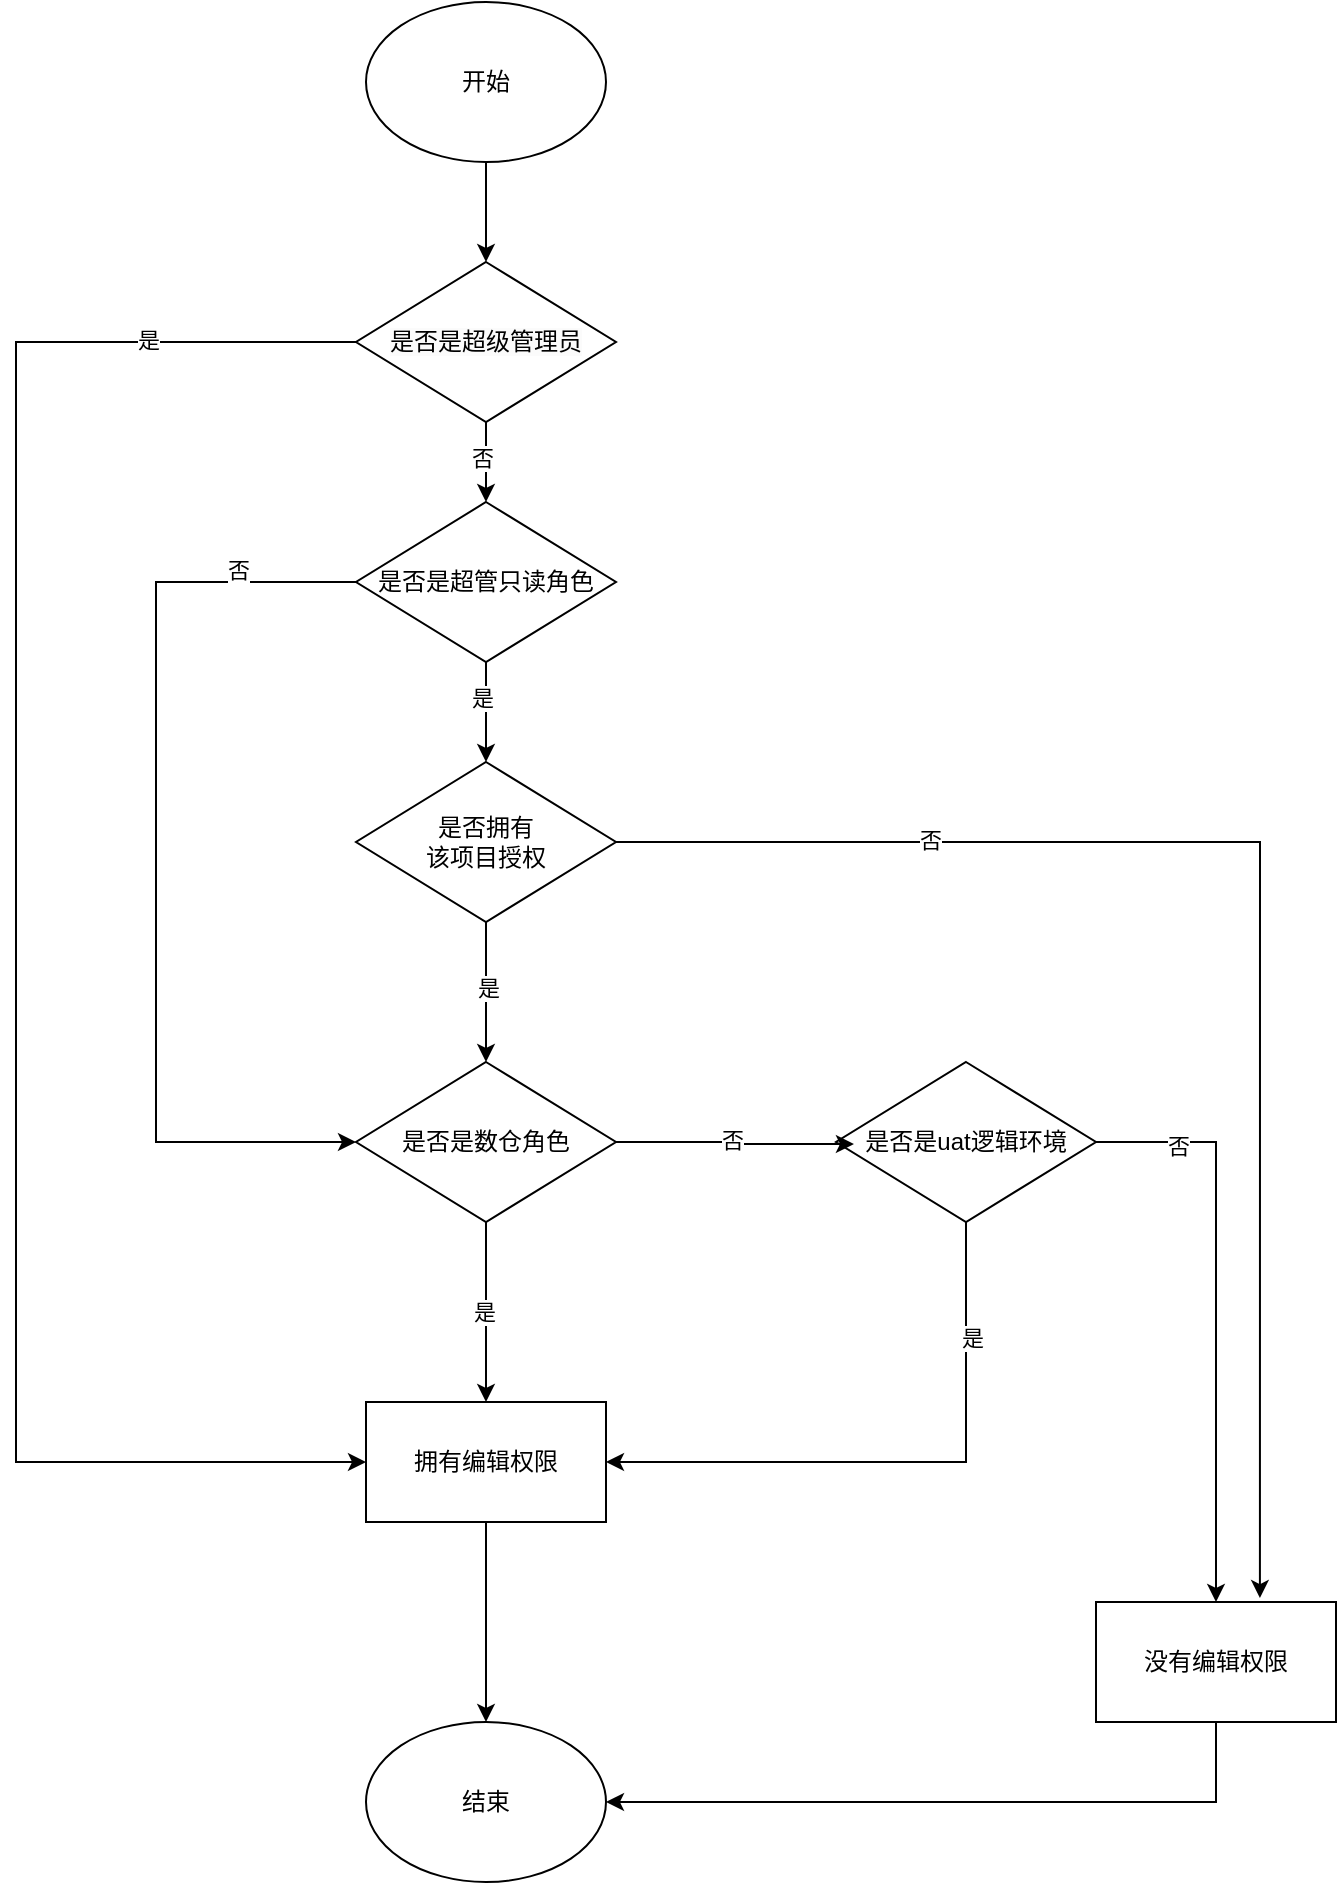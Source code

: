 <mxfile version="24.5.3" type="github">
  <diagram name="第 1 页" id="QhjmsHd4cFKBtVcFpPf3">
    <mxGraphModel dx="1420" dy="724" grid="1" gridSize="10" guides="1" tooltips="1" connect="1" arrows="1" fold="1" page="1" pageScale="1" pageWidth="827" pageHeight="1169" math="0" shadow="0">
      <root>
        <mxCell id="0" />
        <mxCell id="1" parent="0" />
        <mxCell id="3rRtZios1IY7zG07xDWW-22" style="edgeStyle=orthogonalEdgeStyle;rounded=0;orthogonalLoop=1;jettySize=auto;html=1;exitX=0.5;exitY=1;exitDx=0;exitDy=0;entryX=0.5;entryY=0;entryDx=0;entryDy=0;" edge="1" parent="1" source="3rRtZios1IY7zG07xDWW-1" target="3rRtZios1IY7zG07xDWW-13">
          <mxGeometry relative="1" as="geometry" />
        </mxCell>
        <mxCell id="3rRtZios1IY7zG07xDWW-1" value="开始" style="ellipse;whiteSpace=wrap;html=1;" vertex="1" parent="1">
          <mxGeometry x="335" y="30" width="120" height="80" as="geometry" />
        </mxCell>
        <mxCell id="3rRtZios1IY7zG07xDWW-25" style="edgeStyle=orthogonalEdgeStyle;rounded=0;orthogonalLoop=1;jettySize=auto;html=1;exitX=0.5;exitY=1;exitDx=0;exitDy=0;entryX=0.5;entryY=0;entryDx=0;entryDy=0;" edge="1" parent="1" source="3rRtZios1IY7zG07xDWW-13" target="3rRtZios1IY7zG07xDWW-15">
          <mxGeometry relative="1" as="geometry" />
        </mxCell>
        <mxCell id="3rRtZios1IY7zG07xDWW-26" value="否" style="edgeLabel;html=1;align=center;verticalAlign=middle;resizable=0;points=[];" vertex="1" connectable="0" parent="3rRtZios1IY7zG07xDWW-25">
          <mxGeometry x="-0.1" y="-2" relative="1" as="geometry">
            <mxPoint as="offset" />
          </mxGeometry>
        </mxCell>
        <mxCell id="3rRtZios1IY7zG07xDWW-45" style="edgeStyle=orthogonalEdgeStyle;rounded=0;orthogonalLoop=1;jettySize=auto;html=1;exitX=0;exitY=0.5;exitDx=0;exitDy=0;entryX=0;entryY=0.5;entryDx=0;entryDy=0;" edge="1" parent="1" source="3rRtZios1IY7zG07xDWW-13" target="3rRtZios1IY7zG07xDWW-21">
          <mxGeometry relative="1" as="geometry">
            <Array as="points">
              <mxPoint x="160" y="200" />
              <mxPoint x="160" y="760" />
            </Array>
          </mxGeometry>
        </mxCell>
        <mxCell id="3rRtZios1IY7zG07xDWW-46" value="是" style="edgeLabel;html=1;align=center;verticalAlign=middle;resizable=0;points=[];" vertex="1" connectable="0" parent="3rRtZios1IY7zG07xDWW-45">
          <mxGeometry x="-0.77" y="-1" relative="1" as="geometry">
            <mxPoint as="offset" />
          </mxGeometry>
        </mxCell>
        <mxCell id="3rRtZios1IY7zG07xDWW-13" value="&lt;span style=&quot;color: rgb(0, 0, 0); font-family: Helvetica; font-size: 12px; font-style: normal; font-variant-ligatures: normal; font-variant-caps: normal; font-weight: 400; letter-spacing: normal; orphans: 2; text-align: center; text-indent: 0px; text-transform: none; widows: 2; word-spacing: 0px; -webkit-text-stroke-width: 0px; white-space: normal; background-color: rgb(251, 251, 251); text-decoration-thickness: initial; text-decoration-style: initial; text-decoration-color: initial; display: inline !important; float: none;&quot;&gt;是否是超级管理员&lt;/span&gt;" style="rhombus;whiteSpace=wrap;html=1;" vertex="1" parent="1">
          <mxGeometry x="330" y="160" width="130" height="80" as="geometry" />
        </mxCell>
        <mxCell id="3rRtZios1IY7zG07xDWW-27" style="edgeStyle=orthogonalEdgeStyle;rounded=0;orthogonalLoop=1;jettySize=auto;html=1;exitX=0.5;exitY=1;exitDx=0;exitDy=0;entryX=0.5;entryY=0;entryDx=0;entryDy=0;" edge="1" parent="1" source="3rRtZios1IY7zG07xDWW-15" target="3rRtZios1IY7zG07xDWW-16">
          <mxGeometry relative="1" as="geometry" />
        </mxCell>
        <mxCell id="3rRtZios1IY7zG07xDWW-51" value="是" style="edgeLabel;html=1;align=center;verticalAlign=middle;resizable=0;points=[];" vertex="1" connectable="0" parent="3rRtZios1IY7zG07xDWW-27">
          <mxGeometry x="-0.28" y="-2" relative="1" as="geometry">
            <mxPoint as="offset" />
          </mxGeometry>
        </mxCell>
        <mxCell id="3rRtZios1IY7zG07xDWW-52" style="edgeStyle=orthogonalEdgeStyle;rounded=0;orthogonalLoop=1;jettySize=auto;html=1;exitX=0;exitY=0.5;exitDx=0;exitDy=0;entryX=0;entryY=0.5;entryDx=0;entryDy=0;" edge="1" parent="1" source="3rRtZios1IY7zG07xDWW-15" target="3rRtZios1IY7zG07xDWW-17">
          <mxGeometry relative="1" as="geometry">
            <Array as="points">
              <mxPoint x="230" y="320" />
              <mxPoint x="230" y="600" />
            </Array>
          </mxGeometry>
        </mxCell>
        <mxCell id="3rRtZios1IY7zG07xDWW-53" value="否" style="edgeLabel;html=1;align=center;verticalAlign=middle;resizable=0;points=[];" vertex="1" connectable="0" parent="3rRtZios1IY7zG07xDWW-52">
          <mxGeometry x="-0.754" y="-6" relative="1" as="geometry">
            <mxPoint as="offset" />
          </mxGeometry>
        </mxCell>
        <mxCell id="3rRtZios1IY7zG07xDWW-15" value="是否是超管只读角色" style="rhombus;whiteSpace=wrap;html=1;" vertex="1" parent="1">
          <mxGeometry x="330" y="280" width="130" height="80" as="geometry" />
        </mxCell>
        <mxCell id="3rRtZios1IY7zG07xDWW-30" style="edgeStyle=orthogonalEdgeStyle;rounded=0;orthogonalLoop=1;jettySize=auto;html=1;exitX=0.5;exitY=1;exitDx=0;exitDy=0;entryX=0.5;entryY=0;entryDx=0;entryDy=0;" edge="1" parent="1" source="3rRtZios1IY7zG07xDWW-16" target="3rRtZios1IY7zG07xDWW-17">
          <mxGeometry relative="1" as="geometry" />
        </mxCell>
        <mxCell id="3rRtZios1IY7zG07xDWW-31" value="是" style="edgeLabel;html=1;align=center;verticalAlign=middle;resizable=0;points=[];" vertex="1" connectable="0" parent="3rRtZios1IY7zG07xDWW-30">
          <mxGeometry x="-0.057" y="1" relative="1" as="geometry">
            <mxPoint as="offset" />
          </mxGeometry>
        </mxCell>
        <mxCell id="3rRtZios1IY7zG07xDWW-16" value="是否拥有&lt;div&gt;该项目授权&lt;/div&gt;" style="rhombus;whiteSpace=wrap;html=1;" vertex="1" parent="1">
          <mxGeometry x="330" y="410" width="130" height="80" as="geometry" />
        </mxCell>
        <mxCell id="3rRtZios1IY7zG07xDWW-34" style="edgeStyle=orthogonalEdgeStyle;rounded=0;orthogonalLoop=1;jettySize=auto;html=1;exitX=0.5;exitY=1;exitDx=0;exitDy=0;entryX=0.5;entryY=0;entryDx=0;entryDy=0;" edge="1" parent="1" source="3rRtZios1IY7zG07xDWW-17" target="3rRtZios1IY7zG07xDWW-21">
          <mxGeometry relative="1" as="geometry" />
        </mxCell>
        <mxCell id="3rRtZios1IY7zG07xDWW-35" value="是" style="edgeLabel;html=1;align=center;verticalAlign=middle;resizable=0;points=[];" vertex="1" connectable="0" parent="3rRtZios1IY7zG07xDWW-34">
          <mxGeometry y="-1" relative="1" as="geometry">
            <mxPoint as="offset" />
          </mxGeometry>
        </mxCell>
        <mxCell id="3rRtZios1IY7zG07xDWW-17" value="是否是数仓角色" style="rhombus;whiteSpace=wrap;html=1;" vertex="1" parent="1">
          <mxGeometry x="330" y="560" width="130" height="80" as="geometry" />
        </mxCell>
        <mxCell id="3rRtZios1IY7zG07xDWW-38" style="edgeStyle=orthogonalEdgeStyle;rounded=0;orthogonalLoop=1;jettySize=auto;html=1;exitX=0.5;exitY=1;exitDx=0;exitDy=0;entryX=1;entryY=0.5;entryDx=0;entryDy=0;" edge="1" parent="1" source="3rRtZios1IY7zG07xDWW-18" target="3rRtZios1IY7zG07xDWW-21">
          <mxGeometry relative="1" as="geometry" />
        </mxCell>
        <mxCell id="3rRtZios1IY7zG07xDWW-39" value="是" style="edgeLabel;html=1;align=center;verticalAlign=middle;resizable=0;points=[];" vertex="1" connectable="0" parent="3rRtZios1IY7zG07xDWW-38">
          <mxGeometry x="-0.613" y="3" relative="1" as="geometry">
            <mxPoint as="offset" />
          </mxGeometry>
        </mxCell>
        <mxCell id="3rRtZios1IY7zG07xDWW-43" style="edgeStyle=orthogonalEdgeStyle;rounded=0;orthogonalLoop=1;jettySize=auto;html=1;exitX=1;exitY=0.5;exitDx=0;exitDy=0;entryX=0.5;entryY=0;entryDx=0;entryDy=0;" edge="1" parent="1" source="3rRtZios1IY7zG07xDWW-18" target="3rRtZios1IY7zG07xDWW-40">
          <mxGeometry relative="1" as="geometry" />
        </mxCell>
        <mxCell id="3rRtZios1IY7zG07xDWW-44" value="否" style="edgeLabel;html=1;align=center;verticalAlign=middle;resizable=0;points=[];" vertex="1" connectable="0" parent="3rRtZios1IY7zG07xDWW-43">
          <mxGeometry x="-0.717" y="-2" relative="1" as="geometry">
            <mxPoint as="offset" />
          </mxGeometry>
        </mxCell>
        <mxCell id="3rRtZios1IY7zG07xDWW-18" value="是否是uat逻辑环境" style="rhombus;whiteSpace=wrap;html=1;" vertex="1" parent="1">
          <mxGeometry x="570" y="560" width="130" height="80" as="geometry" />
        </mxCell>
        <mxCell id="3rRtZios1IY7zG07xDWW-55" style="edgeStyle=orthogonalEdgeStyle;rounded=0;orthogonalLoop=1;jettySize=auto;html=1;exitX=0.5;exitY=1;exitDx=0;exitDy=0;entryX=0.5;entryY=0;entryDx=0;entryDy=0;" edge="1" parent="1" source="3rRtZios1IY7zG07xDWW-21" target="3rRtZios1IY7zG07xDWW-54">
          <mxGeometry relative="1" as="geometry" />
        </mxCell>
        <mxCell id="3rRtZios1IY7zG07xDWW-21" value="拥有编辑权限" style="rounded=0;whiteSpace=wrap;html=1;" vertex="1" parent="1">
          <mxGeometry x="335" y="730" width="120" height="60" as="geometry" />
        </mxCell>
        <mxCell id="3rRtZios1IY7zG07xDWW-36" style="edgeStyle=orthogonalEdgeStyle;rounded=0;orthogonalLoop=1;jettySize=auto;html=1;exitX=1;exitY=0.5;exitDx=0;exitDy=0;entryX=0.069;entryY=0.513;entryDx=0;entryDy=0;entryPerimeter=0;" edge="1" parent="1" source="3rRtZios1IY7zG07xDWW-17" target="3rRtZios1IY7zG07xDWW-18">
          <mxGeometry relative="1" as="geometry" />
        </mxCell>
        <mxCell id="3rRtZios1IY7zG07xDWW-37" value="否" style="edgeLabel;html=1;align=center;verticalAlign=middle;resizable=0;points=[];" vertex="1" connectable="0" parent="3rRtZios1IY7zG07xDWW-36">
          <mxGeometry x="-0.02" y="2" relative="1" as="geometry">
            <mxPoint as="offset" />
          </mxGeometry>
        </mxCell>
        <mxCell id="3rRtZios1IY7zG07xDWW-56" style="edgeStyle=orthogonalEdgeStyle;rounded=0;orthogonalLoop=1;jettySize=auto;html=1;exitX=0.5;exitY=1;exitDx=0;exitDy=0;entryX=1;entryY=0.5;entryDx=0;entryDy=0;" edge="1" parent="1" source="3rRtZios1IY7zG07xDWW-40" target="3rRtZios1IY7zG07xDWW-54">
          <mxGeometry relative="1" as="geometry" />
        </mxCell>
        <mxCell id="3rRtZios1IY7zG07xDWW-40" value="没有编辑权限" style="rounded=0;whiteSpace=wrap;html=1;" vertex="1" parent="1">
          <mxGeometry x="700" y="830" width="120" height="60" as="geometry" />
        </mxCell>
        <mxCell id="3rRtZios1IY7zG07xDWW-49" style="edgeStyle=orthogonalEdgeStyle;rounded=0;orthogonalLoop=1;jettySize=auto;html=1;exitX=1;exitY=0.5;exitDx=0;exitDy=0;entryX=0.683;entryY=-0.033;entryDx=0;entryDy=0;entryPerimeter=0;" edge="1" parent="1" source="3rRtZios1IY7zG07xDWW-16" target="3rRtZios1IY7zG07xDWW-40">
          <mxGeometry relative="1" as="geometry" />
        </mxCell>
        <mxCell id="3rRtZios1IY7zG07xDWW-50" value="否" style="edgeLabel;html=1;align=center;verticalAlign=middle;resizable=0;points=[];" vertex="1" connectable="0" parent="3rRtZios1IY7zG07xDWW-49">
          <mxGeometry x="-0.551" y="1" relative="1" as="geometry">
            <mxPoint as="offset" />
          </mxGeometry>
        </mxCell>
        <mxCell id="3rRtZios1IY7zG07xDWW-54" value="结束" style="ellipse;whiteSpace=wrap;html=1;" vertex="1" parent="1">
          <mxGeometry x="335" y="890" width="120" height="80" as="geometry" />
        </mxCell>
      </root>
    </mxGraphModel>
  </diagram>
</mxfile>
